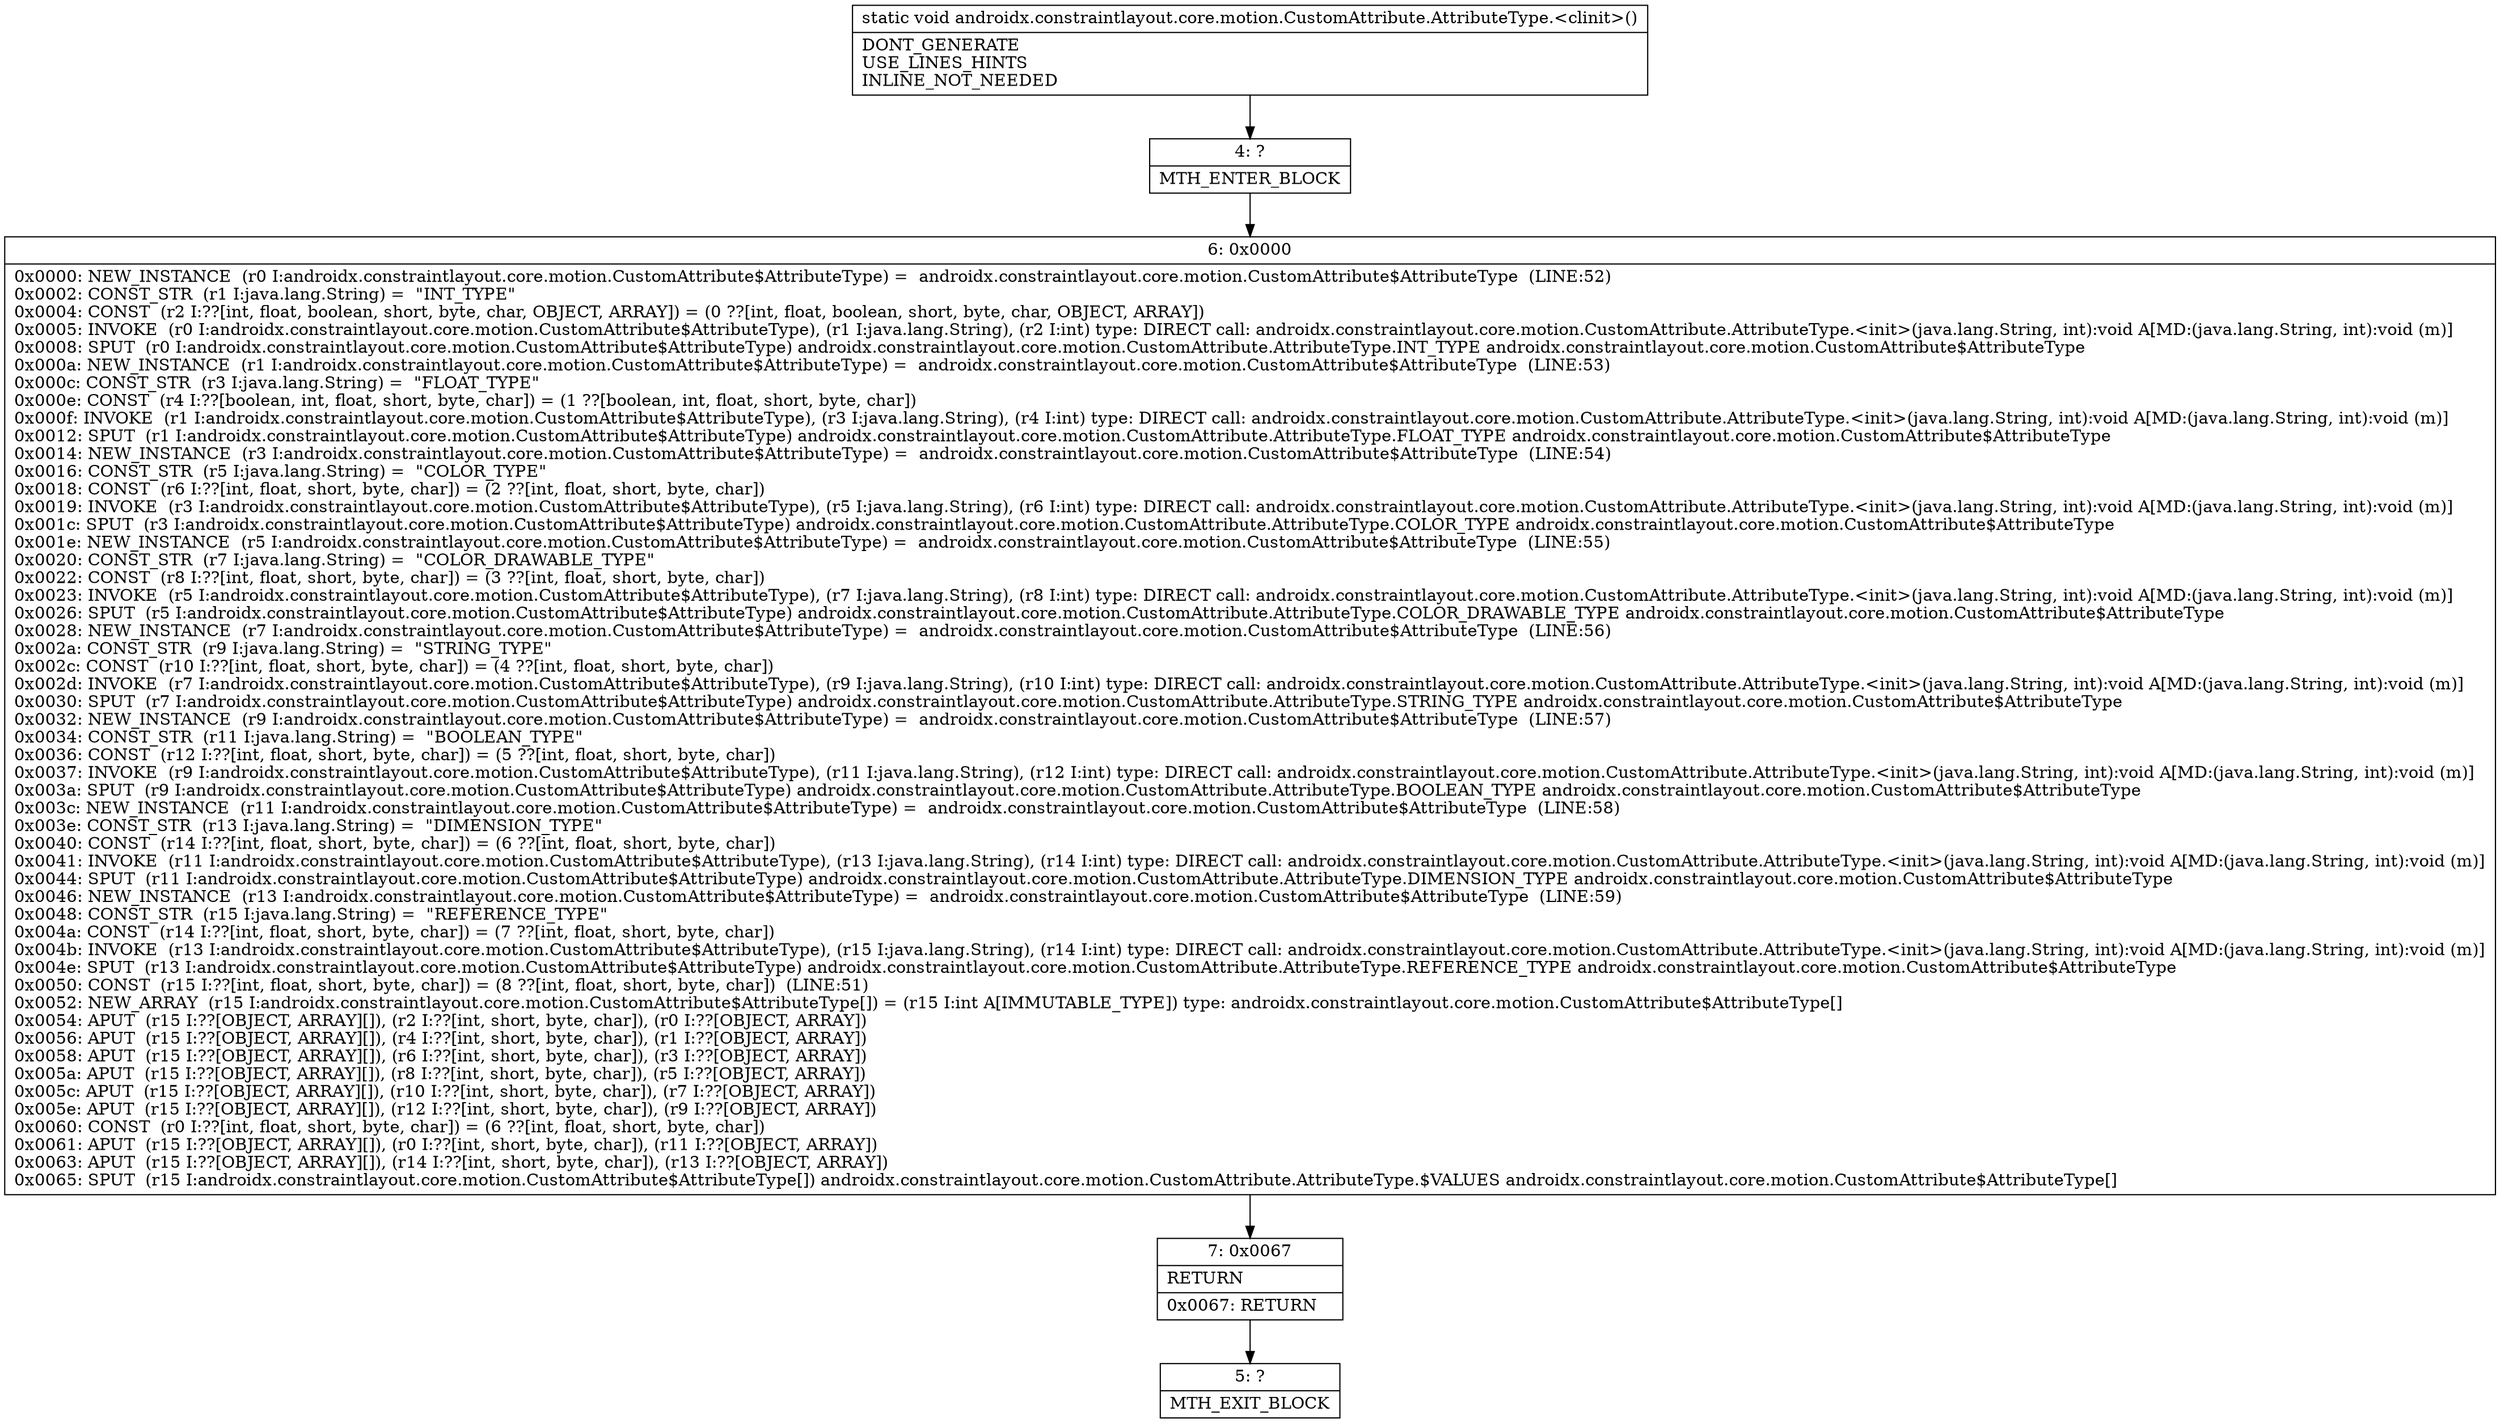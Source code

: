 digraph "CFG forandroidx.constraintlayout.core.motion.CustomAttribute.AttributeType.\<clinit\>()V" {
Node_4 [shape=record,label="{4\:\ ?|MTH_ENTER_BLOCK\l}"];
Node_6 [shape=record,label="{6\:\ 0x0000|0x0000: NEW_INSTANCE  (r0 I:androidx.constraintlayout.core.motion.CustomAttribute$AttributeType) =  androidx.constraintlayout.core.motion.CustomAttribute$AttributeType  (LINE:52)\l0x0002: CONST_STR  (r1 I:java.lang.String) =  \"INT_TYPE\" \l0x0004: CONST  (r2 I:??[int, float, boolean, short, byte, char, OBJECT, ARRAY]) = (0 ??[int, float, boolean, short, byte, char, OBJECT, ARRAY]) \l0x0005: INVOKE  (r0 I:androidx.constraintlayout.core.motion.CustomAttribute$AttributeType), (r1 I:java.lang.String), (r2 I:int) type: DIRECT call: androidx.constraintlayout.core.motion.CustomAttribute.AttributeType.\<init\>(java.lang.String, int):void A[MD:(java.lang.String, int):void (m)]\l0x0008: SPUT  (r0 I:androidx.constraintlayout.core.motion.CustomAttribute$AttributeType) androidx.constraintlayout.core.motion.CustomAttribute.AttributeType.INT_TYPE androidx.constraintlayout.core.motion.CustomAttribute$AttributeType \l0x000a: NEW_INSTANCE  (r1 I:androidx.constraintlayout.core.motion.CustomAttribute$AttributeType) =  androidx.constraintlayout.core.motion.CustomAttribute$AttributeType  (LINE:53)\l0x000c: CONST_STR  (r3 I:java.lang.String) =  \"FLOAT_TYPE\" \l0x000e: CONST  (r4 I:??[boolean, int, float, short, byte, char]) = (1 ??[boolean, int, float, short, byte, char]) \l0x000f: INVOKE  (r1 I:androidx.constraintlayout.core.motion.CustomAttribute$AttributeType), (r3 I:java.lang.String), (r4 I:int) type: DIRECT call: androidx.constraintlayout.core.motion.CustomAttribute.AttributeType.\<init\>(java.lang.String, int):void A[MD:(java.lang.String, int):void (m)]\l0x0012: SPUT  (r1 I:androidx.constraintlayout.core.motion.CustomAttribute$AttributeType) androidx.constraintlayout.core.motion.CustomAttribute.AttributeType.FLOAT_TYPE androidx.constraintlayout.core.motion.CustomAttribute$AttributeType \l0x0014: NEW_INSTANCE  (r3 I:androidx.constraintlayout.core.motion.CustomAttribute$AttributeType) =  androidx.constraintlayout.core.motion.CustomAttribute$AttributeType  (LINE:54)\l0x0016: CONST_STR  (r5 I:java.lang.String) =  \"COLOR_TYPE\" \l0x0018: CONST  (r6 I:??[int, float, short, byte, char]) = (2 ??[int, float, short, byte, char]) \l0x0019: INVOKE  (r3 I:androidx.constraintlayout.core.motion.CustomAttribute$AttributeType), (r5 I:java.lang.String), (r6 I:int) type: DIRECT call: androidx.constraintlayout.core.motion.CustomAttribute.AttributeType.\<init\>(java.lang.String, int):void A[MD:(java.lang.String, int):void (m)]\l0x001c: SPUT  (r3 I:androidx.constraintlayout.core.motion.CustomAttribute$AttributeType) androidx.constraintlayout.core.motion.CustomAttribute.AttributeType.COLOR_TYPE androidx.constraintlayout.core.motion.CustomAttribute$AttributeType \l0x001e: NEW_INSTANCE  (r5 I:androidx.constraintlayout.core.motion.CustomAttribute$AttributeType) =  androidx.constraintlayout.core.motion.CustomAttribute$AttributeType  (LINE:55)\l0x0020: CONST_STR  (r7 I:java.lang.String) =  \"COLOR_DRAWABLE_TYPE\" \l0x0022: CONST  (r8 I:??[int, float, short, byte, char]) = (3 ??[int, float, short, byte, char]) \l0x0023: INVOKE  (r5 I:androidx.constraintlayout.core.motion.CustomAttribute$AttributeType), (r7 I:java.lang.String), (r8 I:int) type: DIRECT call: androidx.constraintlayout.core.motion.CustomAttribute.AttributeType.\<init\>(java.lang.String, int):void A[MD:(java.lang.String, int):void (m)]\l0x0026: SPUT  (r5 I:androidx.constraintlayout.core.motion.CustomAttribute$AttributeType) androidx.constraintlayout.core.motion.CustomAttribute.AttributeType.COLOR_DRAWABLE_TYPE androidx.constraintlayout.core.motion.CustomAttribute$AttributeType \l0x0028: NEW_INSTANCE  (r7 I:androidx.constraintlayout.core.motion.CustomAttribute$AttributeType) =  androidx.constraintlayout.core.motion.CustomAttribute$AttributeType  (LINE:56)\l0x002a: CONST_STR  (r9 I:java.lang.String) =  \"STRING_TYPE\" \l0x002c: CONST  (r10 I:??[int, float, short, byte, char]) = (4 ??[int, float, short, byte, char]) \l0x002d: INVOKE  (r7 I:androidx.constraintlayout.core.motion.CustomAttribute$AttributeType), (r9 I:java.lang.String), (r10 I:int) type: DIRECT call: androidx.constraintlayout.core.motion.CustomAttribute.AttributeType.\<init\>(java.lang.String, int):void A[MD:(java.lang.String, int):void (m)]\l0x0030: SPUT  (r7 I:androidx.constraintlayout.core.motion.CustomAttribute$AttributeType) androidx.constraintlayout.core.motion.CustomAttribute.AttributeType.STRING_TYPE androidx.constraintlayout.core.motion.CustomAttribute$AttributeType \l0x0032: NEW_INSTANCE  (r9 I:androidx.constraintlayout.core.motion.CustomAttribute$AttributeType) =  androidx.constraintlayout.core.motion.CustomAttribute$AttributeType  (LINE:57)\l0x0034: CONST_STR  (r11 I:java.lang.String) =  \"BOOLEAN_TYPE\" \l0x0036: CONST  (r12 I:??[int, float, short, byte, char]) = (5 ??[int, float, short, byte, char]) \l0x0037: INVOKE  (r9 I:androidx.constraintlayout.core.motion.CustomAttribute$AttributeType), (r11 I:java.lang.String), (r12 I:int) type: DIRECT call: androidx.constraintlayout.core.motion.CustomAttribute.AttributeType.\<init\>(java.lang.String, int):void A[MD:(java.lang.String, int):void (m)]\l0x003a: SPUT  (r9 I:androidx.constraintlayout.core.motion.CustomAttribute$AttributeType) androidx.constraintlayout.core.motion.CustomAttribute.AttributeType.BOOLEAN_TYPE androidx.constraintlayout.core.motion.CustomAttribute$AttributeType \l0x003c: NEW_INSTANCE  (r11 I:androidx.constraintlayout.core.motion.CustomAttribute$AttributeType) =  androidx.constraintlayout.core.motion.CustomAttribute$AttributeType  (LINE:58)\l0x003e: CONST_STR  (r13 I:java.lang.String) =  \"DIMENSION_TYPE\" \l0x0040: CONST  (r14 I:??[int, float, short, byte, char]) = (6 ??[int, float, short, byte, char]) \l0x0041: INVOKE  (r11 I:androidx.constraintlayout.core.motion.CustomAttribute$AttributeType), (r13 I:java.lang.String), (r14 I:int) type: DIRECT call: androidx.constraintlayout.core.motion.CustomAttribute.AttributeType.\<init\>(java.lang.String, int):void A[MD:(java.lang.String, int):void (m)]\l0x0044: SPUT  (r11 I:androidx.constraintlayout.core.motion.CustomAttribute$AttributeType) androidx.constraintlayout.core.motion.CustomAttribute.AttributeType.DIMENSION_TYPE androidx.constraintlayout.core.motion.CustomAttribute$AttributeType \l0x0046: NEW_INSTANCE  (r13 I:androidx.constraintlayout.core.motion.CustomAttribute$AttributeType) =  androidx.constraintlayout.core.motion.CustomAttribute$AttributeType  (LINE:59)\l0x0048: CONST_STR  (r15 I:java.lang.String) =  \"REFERENCE_TYPE\" \l0x004a: CONST  (r14 I:??[int, float, short, byte, char]) = (7 ??[int, float, short, byte, char]) \l0x004b: INVOKE  (r13 I:androidx.constraintlayout.core.motion.CustomAttribute$AttributeType), (r15 I:java.lang.String), (r14 I:int) type: DIRECT call: androidx.constraintlayout.core.motion.CustomAttribute.AttributeType.\<init\>(java.lang.String, int):void A[MD:(java.lang.String, int):void (m)]\l0x004e: SPUT  (r13 I:androidx.constraintlayout.core.motion.CustomAttribute$AttributeType) androidx.constraintlayout.core.motion.CustomAttribute.AttributeType.REFERENCE_TYPE androidx.constraintlayout.core.motion.CustomAttribute$AttributeType \l0x0050: CONST  (r15 I:??[int, float, short, byte, char]) = (8 ??[int, float, short, byte, char])  (LINE:51)\l0x0052: NEW_ARRAY  (r15 I:androidx.constraintlayout.core.motion.CustomAttribute$AttributeType[]) = (r15 I:int A[IMMUTABLE_TYPE]) type: androidx.constraintlayout.core.motion.CustomAttribute$AttributeType[] \l0x0054: APUT  (r15 I:??[OBJECT, ARRAY][]), (r2 I:??[int, short, byte, char]), (r0 I:??[OBJECT, ARRAY]) \l0x0056: APUT  (r15 I:??[OBJECT, ARRAY][]), (r4 I:??[int, short, byte, char]), (r1 I:??[OBJECT, ARRAY]) \l0x0058: APUT  (r15 I:??[OBJECT, ARRAY][]), (r6 I:??[int, short, byte, char]), (r3 I:??[OBJECT, ARRAY]) \l0x005a: APUT  (r15 I:??[OBJECT, ARRAY][]), (r8 I:??[int, short, byte, char]), (r5 I:??[OBJECT, ARRAY]) \l0x005c: APUT  (r15 I:??[OBJECT, ARRAY][]), (r10 I:??[int, short, byte, char]), (r7 I:??[OBJECT, ARRAY]) \l0x005e: APUT  (r15 I:??[OBJECT, ARRAY][]), (r12 I:??[int, short, byte, char]), (r9 I:??[OBJECT, ARRAY]) \l0x0060: CONST  (r0 I:??[int, float, short, byte, char]) = (6 ??[int, float, short, byte, char]) \l0x0061: APUT  (r15 I:??[OBJECT, ARRAY][]), (r0 I:??[int, short, byte, char]), (r11 I:??[OBJECT, ARRAY]) \l0x0063: APUT  (r15 I:??[OBJECT, ARRAY][]), (r14 I:??[int, short, byte, char]), (r13 I:??[OBJECT, ARRAY]) \l0x0065: SPUT  (r15 I:androidx.constraintlayout.core.motion.CustomAttribute$AttributeType[]) androidx.constraintlayout.core.motion.CustomAttribute.AttributeType.$VALUES androidx.constraintlayout.core.motion.CustomAttribute$AttributeType[] \l}"];
Node_7 [shape=record,label="{7\:\ 0x0067|RETURN\l|0x0067: RETURN   \l}"];
Node_5 [shape=record,label="{5\:\ ?|MTH_EXIT_BLOCK\l}"];
MethodNode[shape=record,label="{static void androidx.constraintlayout.core.motion.CustomAttribute.AttributeType.\<clinit\>()  | DONT_GENERATE\lUSE_LINES_HINTS\lINLINE_NOT_NEEDED\l}"];
MethodNode -> Node_4;Node_4 -> Node_6;
Node_6 -> Node_7;
Node_7 -> Node_5;
}

